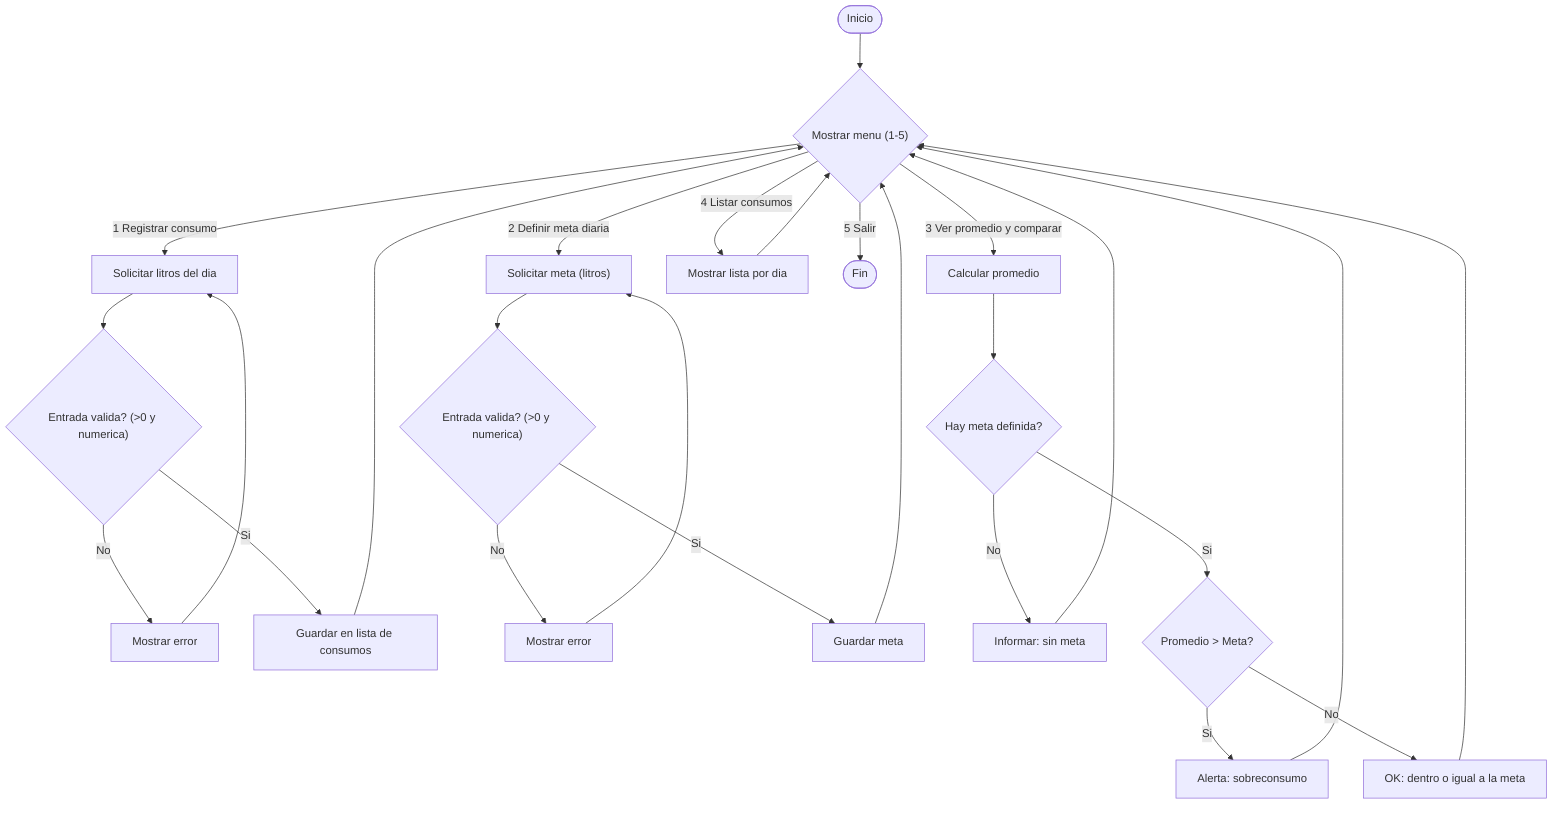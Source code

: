 flowchart TD
    A([Inicio]) --> B{"Mostrar menu (1-5)"}
    B -->|1 Registrar consumo| C["Solicitar litros del dia"]
    C --> D{"Entrada valida? (>0 y numerica)"}
    D -->|No| C2["Mostrar error"] --> C
    D -->|Si| E["Guardar en lista de consumos"] --> B

    B -->|2 Definir meta diaria| F["Solicitar meta (litros)"]
    F --> G{"Entrada valida? (>0 y numerica)"}
    G -->|No| F2["Mostrar error"] --> F
    G -->|Si| H["Guardar meta"] --> B

    B -->|3 Ver promedio y comparar| I["Calcular promedio"]
    I --> J{"Hay meta definida?"}
    J -->|No| J1["Informar: sin meta"] --> B
    J -->|Si| K{"Promedio > Meta?"}
    K -->|Si| K1["Alerta: sobreconsumo"] --> B
    K -->|No| K2["OK: dentro o igual a la meta"] --> B

    B -->|4 Listar consumos| L["Mostrar lista por dia"] --> B
    B -->|5 Salir| Z([Fin])